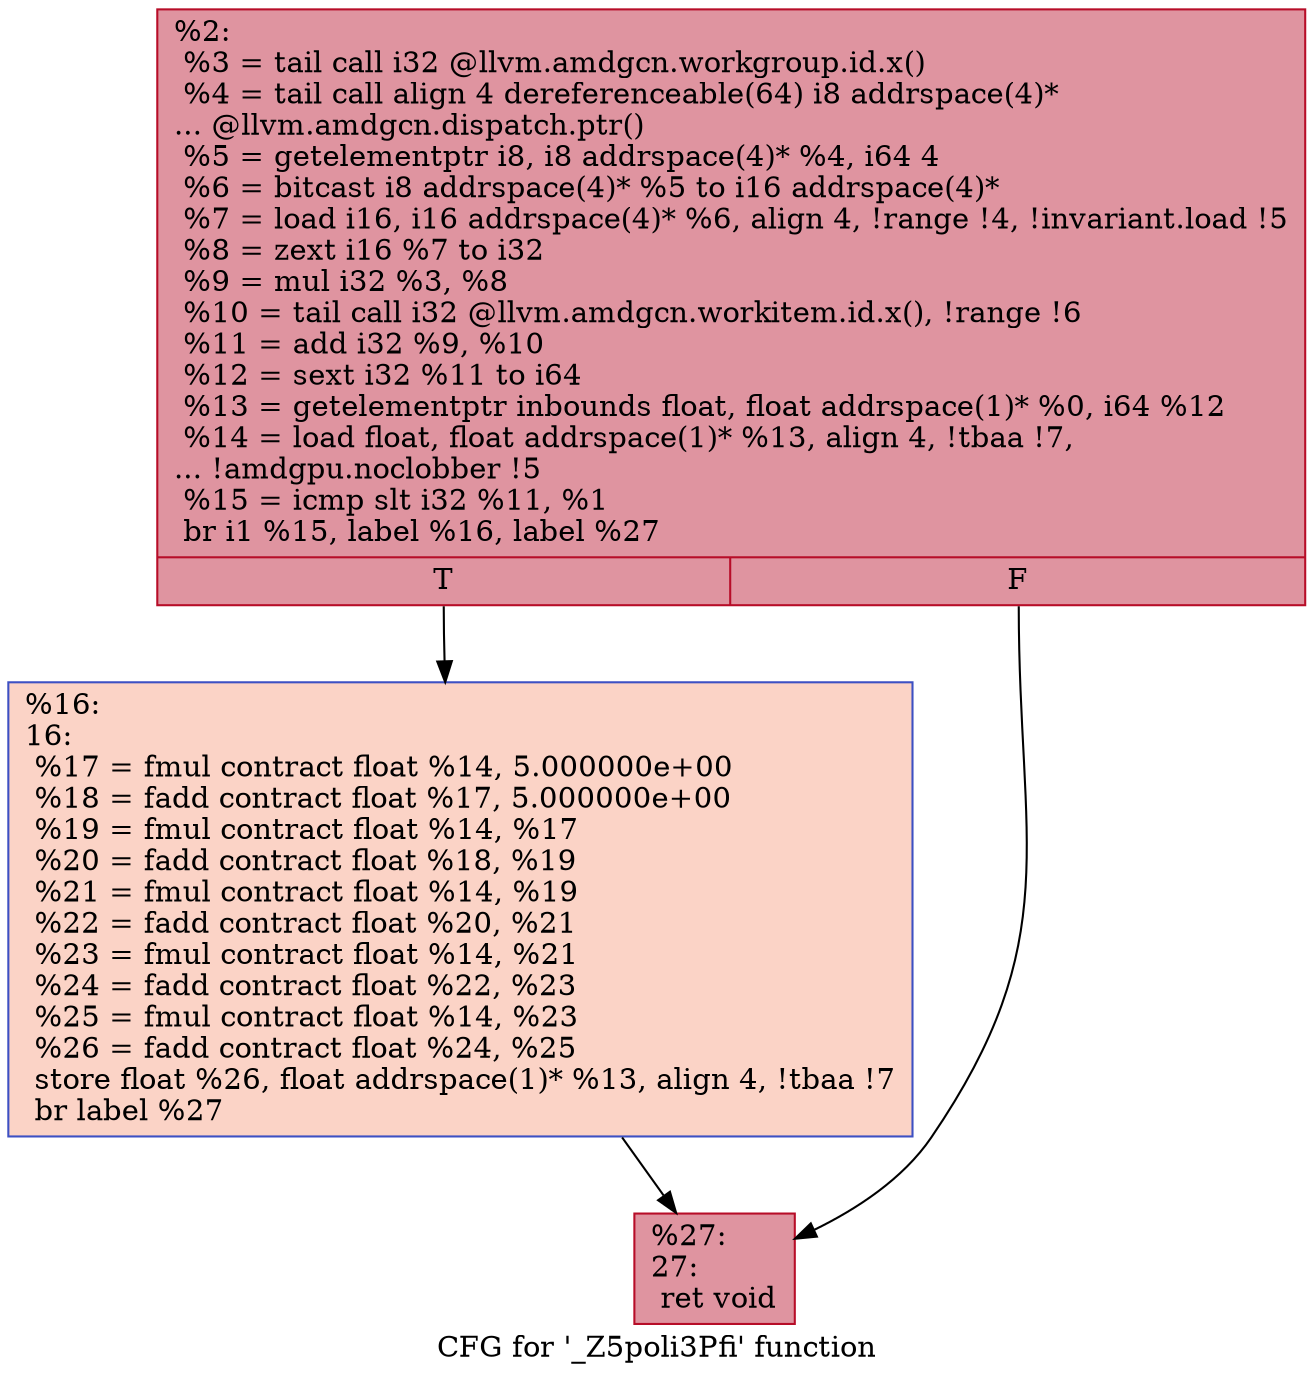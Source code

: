 digraph "CFG for '_Z5poli3Pfi' function" {
	label="CFG for '_Z5poli3Pfi' function";

	Node0x4ae5ff0 [shape=record,color="#b70d28ff", style=filled, fillcolor="#b70d2870",label="{%2:\l  %3 = tail call i32 @llvm.amdgcn.workgroup.id.x()\l  %4 = tail call align 4 dereferenceable(64) i8 addrspace(4)*\l... @llvm.amdgcn.dispatch.ptr()\l  %5 = getelementptr i8, i8 addrspace(4)* %4, i64 4\l  %6 = bitcast i8 addrspace(4)* %5 to i16 addrspace(4)*\l  %7 = load i16, i16 addrspace(4)* %6, align 4, !range !4, !invariant.load !5\l  %8 = zext i16 %7 to i32\l  %9 = mul i32 %3, %8\l  %10 = tail call i32 @llvm.amdgcn.workitem.id.x(), !range !6\l  %11 = add i32 %9, %10\l  %12 = sext i32 %11 to i64\l  %13 = getelementptr inbounds float, float addrspace(1)* %0, i64 %12\l  %14 = load float, float addrspace(1)* %13, align 4, !tbaa !7,\l... !amdgpu.noclobber !5\l  %15 = icmp slt i32 %11, %1\l  br i1 %15, label %16, label %27\l|{<s0>T|<s1>F}}"];
	Node0x4ae5ff0:s0 -> Node0x4ae8880;
	Node0x4ae5ff0:s1 -> Node0x4ae8910;
	Node0x4ae8880 [shape=record,color="#3d50c3ff", style=filled, fillcolor="#f59c7d70",label="{%16:\l16:                                               \l  %17 = fmul contract float %14, 5.000000e+00\l  %18 = fadd contract float %17, 5.000000e+00\l  %19 = fmul contract float %14, %17\l  %20 = fadd contract float %18, %19\l  %21 = fmul contract float %14, %19\l  %22 = fadd contract float %20, %21\l  %23 = fmul contract float %14, %21\l  %24 = fadd contract float %22, %23\l  %25 = fmul contract float %14, %23\l  %26 = fadd contract float %24, %25\l  store float %26, float addrspace(1)* %13, align 4, !tbaa !7\l  br label %27\l}"];
	Node0x4ae8880 -> Node0x4ae8910;
	Node0x4ae8910 [shape=record,color="#b70d28ff", style=filled, fillcolor="#b70d2870",label="{%27:\l27:                                               \l  ret void\l}"];
}
